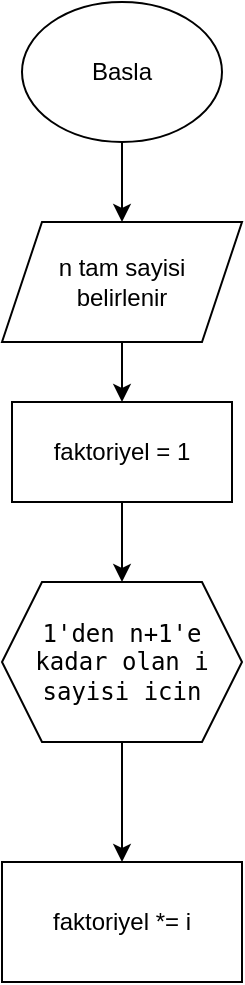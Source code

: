 <mxfile version="21.7.2" type="github">
  <diagram name="Page-1" id="gcEwn29loAmzJmmoTVuH">
    <mxGraphModel dx="1105" dy="596" grid="1" gridSize="10" guides="1" tooltips="1" connect="1" arrows="1" fold="1" page="1" pageScale="1" pageWidth="850" pageHeight="1100" math="0" shadow="0">
      <root>
        <mxCell id="0" />
        <mxCell id="1" parent="0" />
        <mxCell id="92CLc1SvpzJkLs1COwhI-2" style="edgeStyle=orthogonalEdgeStyle;rounded=0;orthogonalLoop=1;jettySize=auto;html=1;" edge="1" parent="1" source="92CLc1SvpzJkLs1COwhI-1">
          <mxGeometry relative="1" as="geometry">
            <mxPoint x="410" y="110" as="targetPoint" />
          </mxGeometry>
        </mxCell>
        <mxCell id="92CLc1SvpzJkLs1COwhI-1" value="Basla" style="ellipse;whiteSpace=wrap;html=1;" vertex="1" parent="1">
          <mxGeometry x="360" width="100" height="70" as="geometry" />
        </mxCell>
        <mxCell id="92CLc1SvpzJkLs1COwhI-5" style="edgeStyle=orthogonalEdgeStyle;rounded=0;orthogonalLoop=1;jettySize=auto;html=1;entryX=0.5;entryY=0;entryDx=0;entryDy=0;" edge="1" parent="1" target="92CLc1SvpzJkLs1COwhI-4">
          <mxGeometry relative="1" as="geometry">
            <mxPoint x="410" y="160" as="sourcePoint" />
            <Array as="points">
              <mxPoint x="410" y="180" />
              <mxPoint x="410" y="180" />
            </Array>
          </mxGeometry>
        </mxCell>
        <mxCell id="92CLc1SvpzJkLs1COwhI-7" style="edgeStyle=orthogonalEdgeStyle;rounded=0;orthogonalLoop=1;jettySize=auto;html=1;" edge="1" parent="1" source="92CLc1SvpzJkLs1COwhI-4" target="92CLc1SvpzJkLs1COwhI-8">
          <mxGeometry relative="1" as="geometry">
            <mxPoint x="410" y="300" as="targetPoint" />
          </mxGeometry>
        </mxCell>
        <mxCell id="92CLc1SvpzJkLs1COwhI-4" value="faktoriyel = 1" style="rounded=0;whiteSpace=wrap;html=1;" vertex="1" parent="1">
          <mxGeometry x="355" y="200" width="110" height="50" as="geometry" />
        </mxCell>
        <mxCell id="92CLc1SvpzJkLs1COwhI-6" value="&lt;div&gt;n tam sayisi&lt;/div&gt;&lt;div&gt;belirlenir&lt;br&gt;&lt;/div&gt;" style="shape=parallelogram;perimeter=parallelogramPerimeter;whiteSpace=wrap;html=1;fixedSize=1;" vertex="1" parent="1">
          <mxGeometry x="350" y="110" width="120" height="60" as="geometry" />
        </mxCell>
        <mxCell id="92CLc1SvpzJkLs1COwhI-9" style="edgeStyle=orthogonalEdgeStyle;rounded=0;orthogonalLoop=1;jettySize=auto;html=1;" edge="1" parent="1" source="92CLc1SvpzJkLs1COwhI-8">
          <mxGeometry relative="1" as="geometry">
            <mxPoint x="410" y="430" as="targetPoint" />
          </mxGeometry>
        </mxCell>
        <mxCell id="92CLc1SvpzJkLs1COwhI-8" value="&lt;pre&gt;1&#39;den n+1&#39;e&lt;br&gt;kadar olan i&lt;br&gt;sayisi icin&lt;br&gt;&lt;/pre&gt;" style="shape=hexagon;perimeter=hexagonPerimeter2;whiteSpace=wrap;html=1;fixedSize=1;" vertex="1" parent="1">
          <mxGeometry x="350" y="290" width="120" height="80" as="geometry" />
        </mxCell>
        <mxCell id="92CLc1SvpzJkLs1COwhI-10" value="faktoriyel *= i" style="rounded=0;whiteSpace=wrap;html=1;" vertex="1" parent="1">
          <mxGeometry x="350" y="430" width="120" height="60" as="geometry" />
        </mxCell>
      </root>
    </mxGraphModel>
  </diagram>
</mxfile>
